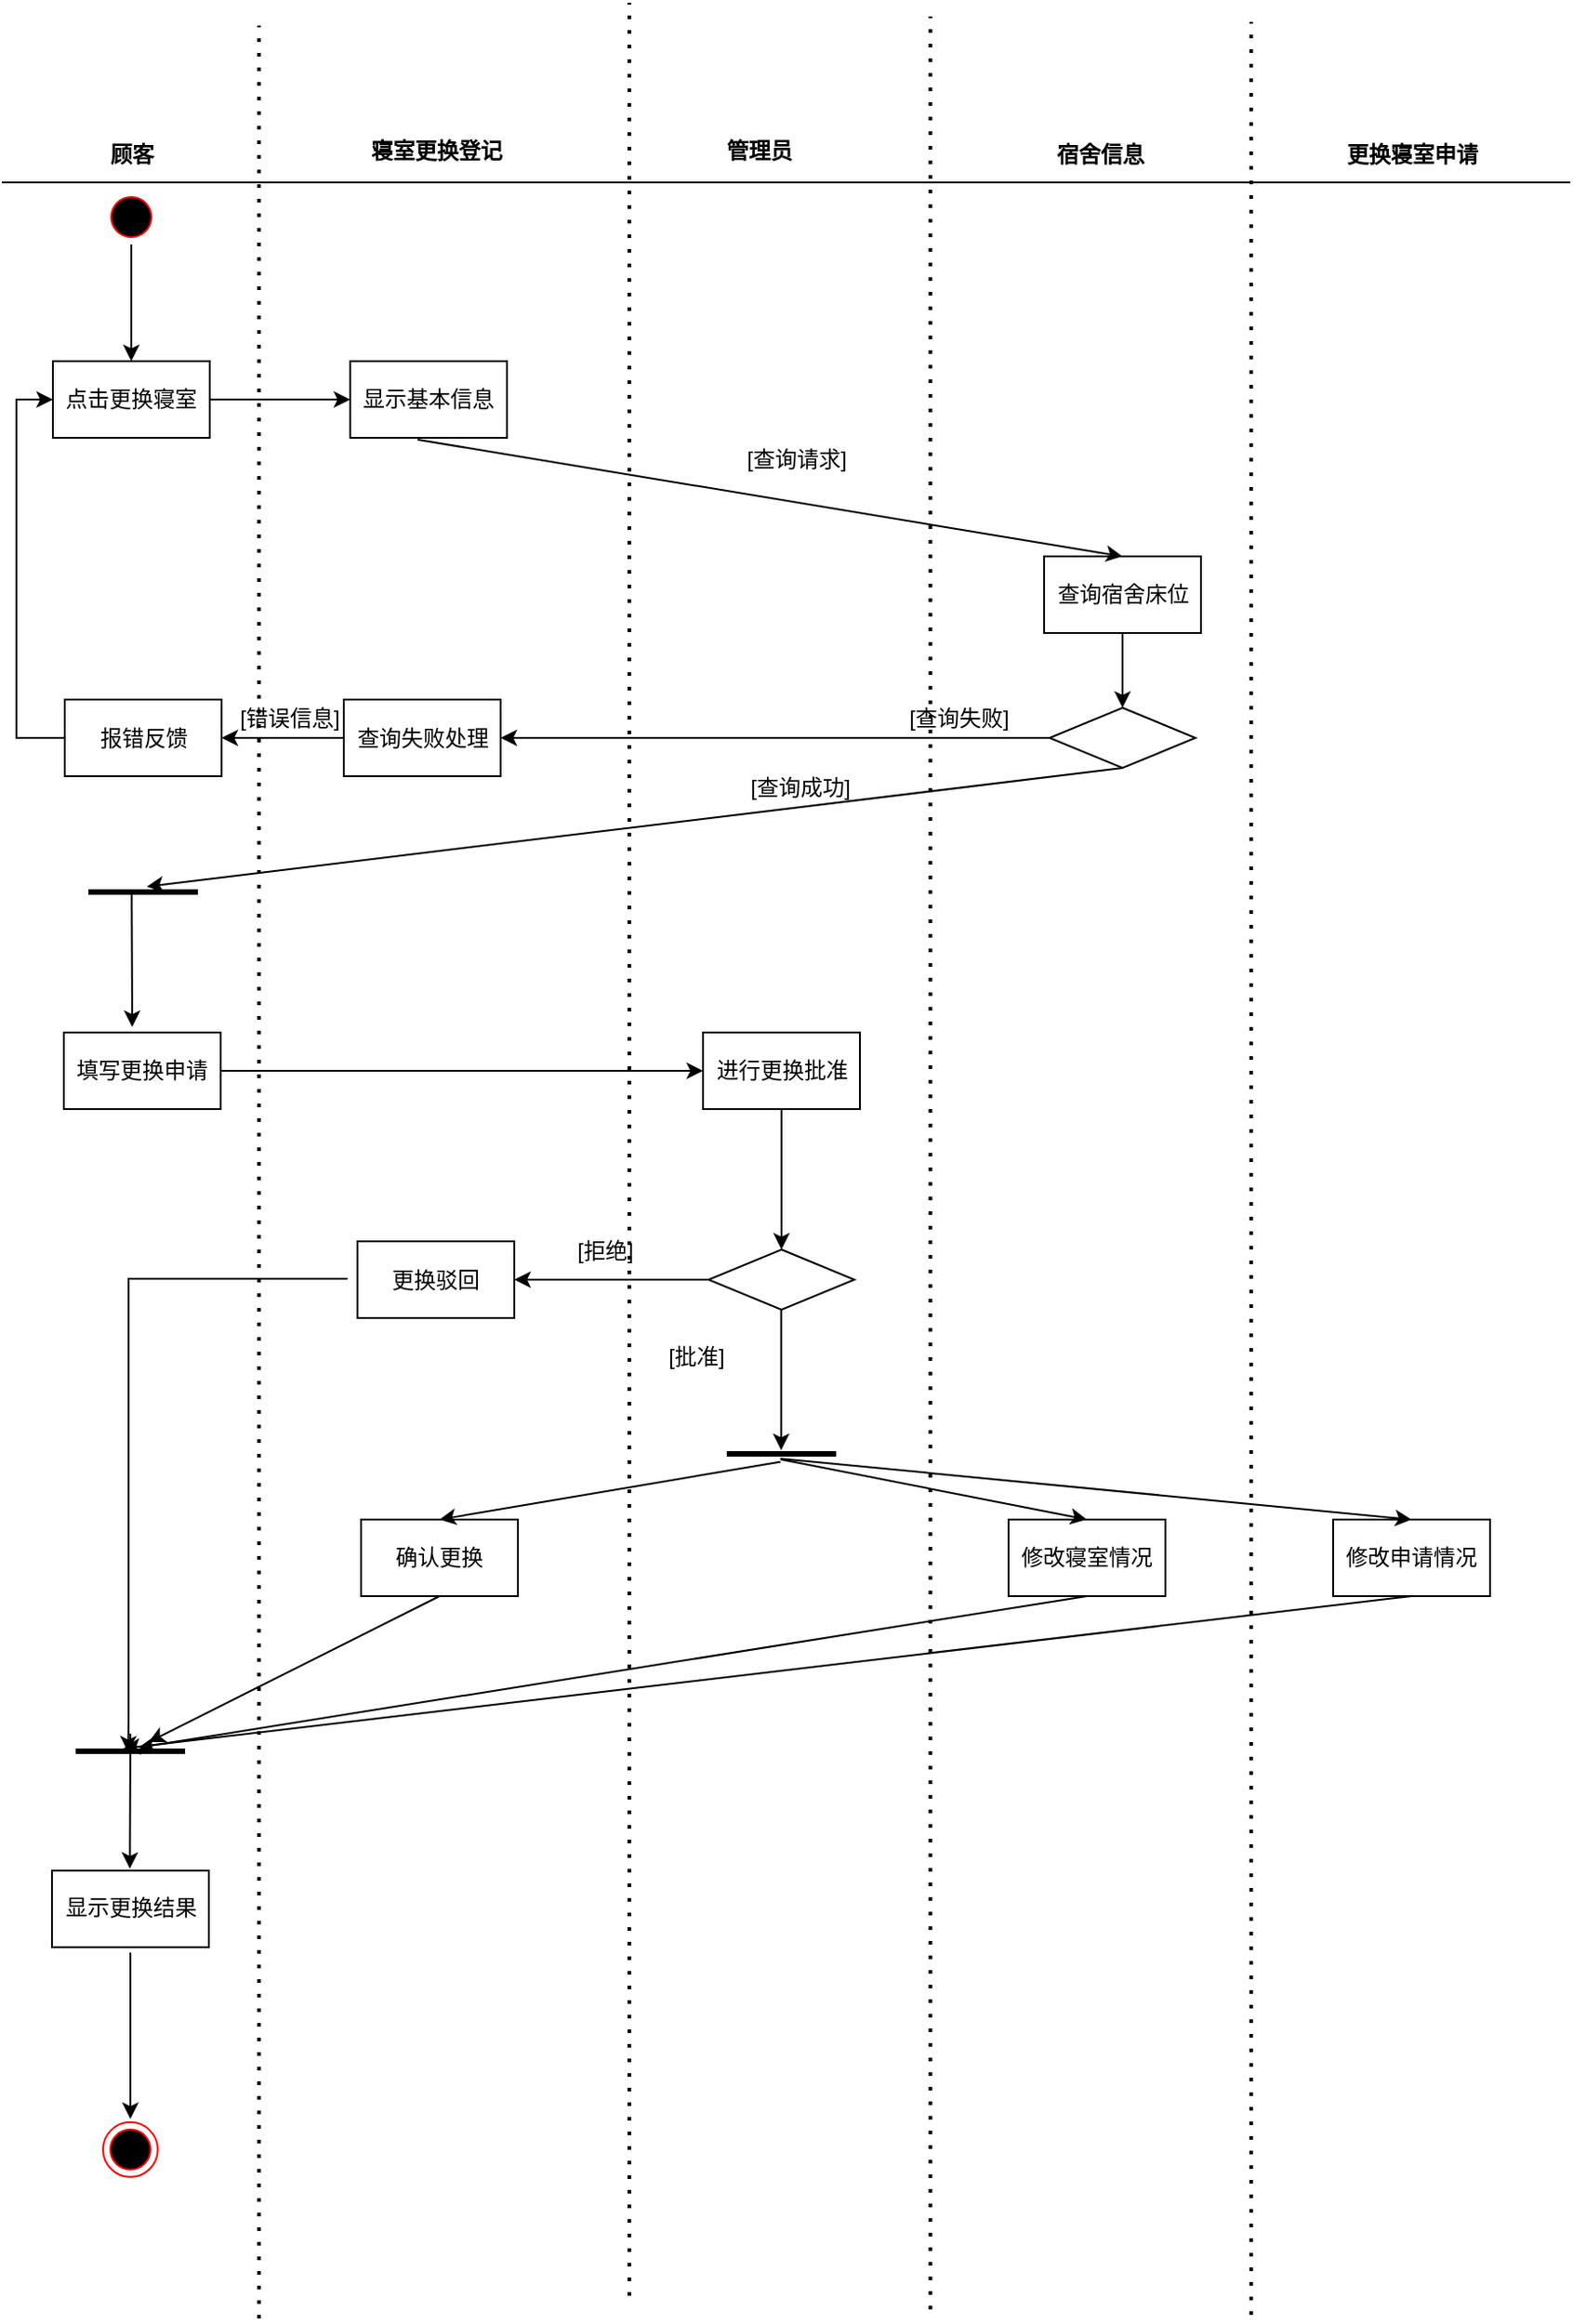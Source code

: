 <mxfile version="21.3.7" type="github">
  <diagram name="第 1 页" id="agc6HrZidbOezbuOOdlW">
    <mxGraphModel dx="749" dy="402" grid="0" gridSize="10" guides="1" tooltips="1" connect="1" arrows="1" fold="1" page="1" pageScale="1" pageWidth="2336" pageHeight="1654" math="0" shadow="0">
      <root>
        <mxCell id="0" />
        <mxCell id="1" parent="0" />
        <mxCell id="w6Kzry9ONnSbnFIz9mlO-1" value="" style="line;strokeWidth=1;fillColor=none;align=left;verticalAlign=middle;spacingTop=-1;spacingLeft=3;spacingRight=3;rotatable=0;labelPosition=right;points=[];portConstraint=eastwest;strokeColor=inherit;" vertex="1" parent="1">
          <mxGeometry x="305" y="170" width="860" height="8" as="geometry" />
        </mxCell>
        <mxCell id="w6Kzry9ONnSbnFIz9mlO-2" value="顾客" style="text;align=center;fontStyle=1;verticalAlign=middle;spacingLeft=3;spacingRight=3;strokeColor=none;rotatable=0;points=[[0,0.5],[1,0.5]];portConstraint=eastwest;html=1;" vertex="1" parent="1">
          <mxGeometry x="352" y="151" width="48" height="16" as="geometry" />
        </mxCell>
        <mxCell id="w6Kzry9ONnSbnFIz9mlO-3" value="管理员" style="text;align=center;fontStyle=1;verticalAlign=middle;spacingLeft=3;spacingRight=3;strokeColor=none;rotatable=0;points=[[0,0.5],[1,0.5]];portConstraint=eastwest;html=1;" vertex="1" parent="1">
          <mxGeometry x="696" y="149" width="48" height="16" as="geometry" />
        </mxCell>
        <mxCell id="w6Kzry9ONnSbnFIz9mlO-4" value="更换寝室申请" style="text;align=center;fontStyle=1;verticalAlign=middle;spacingLeft=3;spacingRight=3;strokeColor=none;rotatable=0;points=[[0,0.5],[1,0.5]];portConstraint=eastwest;html=1;" vertex="1" parent="1">
          <mxGeometry x="1054" y="151" width="48" height="16" as="geometry" />
        </mxCell>
        <mxCell id="w6Kzry9ONnSbnFIz9mlO-5" value="宿舍信息" style="text;align=center;fontStyle=1;verticalAlign=middle;spacingLeft=3;spacingRight=3;strokeColor=none;rotatable=0;points=[[0,0.5],[1,0.5]];portConstraint=eastwest;html=1;" vertex="1" parent="1">
          <mxGeometry x="883" y="151" width="48" height="16" as="geometry" />
        </mxCell>
        <mxCell id="w6Kzry9ONnSbnFIz9mlO-6" style="edgeStyle=orthogonalEdgeStyle;rounded=0;orthogonalLoop=1;jettySize=auto;html=1;" edge="1" parent="1" source="w6Kzry9ONnSbnFIz9mlO-7" target="w6Kzry9ONnSbnFIz9mlO-9">
          <mxGeometry relative="1" as="geometry" />
        </mxCell>
        <mxCell id="w6Kzry9ONnSbnFIz9mlO-7" value="" style="ellipse;html=1;shape=startState;fillColor=#000000;strokeColor=#ff0000;" vertex="1" parent="1">
          <mxGeometry x="361" y="178" width="30" height="30" as="geometry" />
        </mxCell>
        <mxCell id="w6Kzry9ONnSbnFIz9mlO-8" style="edgeStyle=orthogonalEdgeStyle;rounded=0;orthogonalLoop=1;jettySize=auto;html=1;" edge="1" parent="1" source="w6Kzry9ONnSbnFIz9mlO-9" target="w6Kzry9ONnSbnFIz9mlO-10">
          <mxGeometry relative="1" as="geometry" />
        </mxCell>
        <mxCell id="w6Kzry9ONnSbnFIz9mlO-9" value="点击更换寝室" style="html=1;whiteSpace=wrap;" vertex="1" parent="1">
          <mxGeometry x="333" y="272" width="86" height="42" as="geometry" />
        </mxCell>
        <mxCell id="w6Kzry9ONnSbnFIz9mlO-10" value="显示基本信息" style="html=1;whiteSpace=wrap;" vertex="1" parent="1">
          <mxGeometry x="496" y="272" width="86" height="42" as="geometry" />
        </mxCell>
        <mxCell id="w6Kzry9ONnSbnFIz9mlO-11" style="edgeStyle=orthogonalEdgeStyle;rounded=0;orthogonalLoop=1;jettySize=auto;html=1;entryX=0.5;entryY=0;entryDx=0;entryDy=0;" edge="1" parent="1" source="w6Kzry9ONnSbnFIz9mlO-12" target="w6Kzry9ONnSbnFIz9mlO-14">
          <mxGeometry relative="1" as="geometry" />
        </mxCell>
        <mxCell id="w6Kzry9ONnSbnFIz9mlO-12" value="查询宿舍床位" style="html=1;whiteSpace=wrap;" vertex="1" parent="1">
          <mxGeometry x="876.5" y="379" width="86" height="42" as="geometry" />
        </mxCell>
        <mxCell id="w6Kzry9ONnSbnFIz9mlO-13" style="edgeStyle=orthogonalEdgeStyle;rounded=0;orthogonalLoop=1;jettySize=auto;html=1;" edge="1" parent="1" source="w6Kzry9ONnSbnFIz9mlO-14" target="w6Kzry9ONnSbnFIz9mlO-23">
          <mxGeometry relative="1" as="geometry" />
        </mxCell>
        <mxCell id="w6Kzry9ONnSbnFIz9mlO-14" value="" style="rhombus;whiteSpace=wrap;html=1;" vertex="1" parent="1">
          <mxGeometry x="879.5" y="462" width="80" height="33" as="geometry" />
        </mxCell>
        <mxCell id="w6Kzry9ONnSbnFIz9mlO-15" value="" style="ellipse;html=1;shape=endState;fillColor=#000000;strokeColor=#ff0000;" vertex="1" parent="1">
          <mxGeometry x="360.5" y="1237.43" width="30" height="30" as="geometry" />
        </mxCell>
        <mxCell id="w6Kzry9ONnSbnFIz9mlO-16" value="" style="endArrow=classic;html=1;rounded=0;" edge="1" parent="1">
          <mxGeometry width="50" height="50" relative="1" as="geometry">
            <mxPoint x="375.5" y="1144.43" as="sourcePoint" />
            <mxPoint x="375.5" y="1235.622" as="targetPoint" />
          </mxGeometry>
        </mxCell>
        <mxCell id="w6Kzry9ONnSbnFIz9mlO-17" value="" style="endArrow=none;dashed=1;html=1;dashPattern=1 3;strokeWidth=2;rounded=0;" edge="1" parent="1">
          <mxGeometry width="50" height="50" relative="1" as="geometry">
            <mxPoint x="446" y="1345" as="sourcePoint" />
            <mxPoint x="446" y="88" as="targetPoint" />
          </mxGeometry>
        </mxCell>
        <mxCell id="w6Kzry9ONnSbnFIz9mlO-20" value="" style="endArrow=classic;html=1;rounded=0;exitX=0.43;exitY=1.024;exitDx=0;exitDy=0;entryX=0.5;entryY=0;entryDx=0;entryDy=0;exitPerimeter=0;" edge="1" parent="1" source="w6Kzry9ONnSbnFIz9mlO-10" target="w6Kzry9ONnSbnFIz9mlO-12">
          <mxGeometry width="50" height="50" relative="1" as="geometry">
            <mxPoint x="537.66" y="366.93" as="sourcePoint" />
            <mxPoint x="905" y="466" as="targetPoint" />
          </mxGeometry>
        </mxCell>
        <mxCell id="w6Kzry9ONnSbnFIz9mlO-21" value="[查询请求]" style="text;html=1;strokeColor=none;fillColor=none;align=center;verticalAlign=middle;whiteSpace=wrap;rounded=0;" vertex="1" parent="1">
          <mxGeometry x="711" y="311" width="60" height="30" as="geometry" />
        </mxCell>
        <mxCell id="w6Kzry9ONnSbnFIz9mlO-22" style="edgeStyle=orthogonalEdgeStyle;rounded=0;orthogonalLoop=1;jettySize=auto;html=1;" edge="1" parent="1" source="w6Kzry9ONnSbnFIz9mlO-23" target="w6Kzry9ONnSbnFIz9mlO-27">
          <mxGeometry relative="1" as="geometry" />
        </mxCell>
        <mxCell id="w6Kzry9ONnSbnFIz9mlO-23" value="查询失败处理" style="html=1;whiteSpace=wrap;" vertex="1" parent="1">
          <mxGeometry x="492.5" y="457.5" width="86" height="42" as="geometry" />
        </mxCell>
        <mxCell id="w6Kzry9ONnSbnFIz9mlO-24" value="[查询失败]" style="text;html=1;strokeColor=none;fillColor=none;align=center;verticalAlign=middle;whiteSpace=wrap;rounded=0;" vertex="1" parent="1">
          <mxGeometry x="799.5" y="453" width="60" height="30" as="geometry" />
        </mxCell>
        <mxCell id="w6Kzry9ONnSbnFIz9mlO-25" value="确认更换" style="html=1;whiteSpace=wrap;" vertex="1" parent="1">
          <mxGeometry x="502" y="907" width="86" height="42" as="geometry" />
        </mxCell>
        <mxCell id="w6Kzry9ONnSbnFIz9mlO-26" style="edgeStyle=orthogonalEdgeStyle;rounded=0;orthogonalLoop=1;jettySize=auto;html=1;entryX=0;entryY=0.5;entryDx=0;entryDy=0;" edge="1" parent="1" source="w6Kzry9ONnSbnFIz9mlO-27" target="w6Kzry9ONnSbnFIz9mlO-9">
          <mxGeometry relative="1" as="geometry">
            <Array as="points">
              <mxPoint x="313" y="479" />
              <mxPoint x="313" y="293" />
            </Array>
          </mxGeometry>
        </mxCell>
        <mxCell id="w6Kzry9ONnSbnFIz9mlO-27" value="报错反馈" style="html=1;whiteSpace=wrap;" vertex="1" parent="1">
          <mxGeometry x="339.5" y="457.5" width="86" height="42" as="geometry" />
        </mxCell>
        <mxCell id="w6Kzry9ONnSbnFIz9mlO-28" value="[错误信息]" style="text;html=1;strokeColor=none;fillColor=none;align=center;verticalAlign=middle;whiteSpace=wrap;rounded=0;" vertex="1" parent="1">
          <mxGeometry x="432.5" y="453" width="60" height="30" as="geometry" />
        </mxCell>
        <mxCell id="w6Kzry9ONnSbnFIz9mlO-29" value="显示更换结果" style="html=1;whiteSpace=wrap;" vertex="1" parent="1">
          <mxGeometry x="332.5" y="1099.43" width="86" height="42" as="geometry" />
        </mxCell>
        <mxCell id="w6Kzry9ONnSbnFIz9mlO-30" value="" style="line;strokeWidth=3;rotatable=0;dashed=0;labelPosition=right;align=left;verticalAlign=middle;spacingTop=0;spacingLeft=6;points=[];portConstraint=eastwest;fontSize=13;" vertex="1" parent="1">
          <mxGeometry x="352.5" y="558" width="60" height="10" as="geometry" />
        </mxCell>
        <mxCell id="w6Kzry9ONnSbnFIz9mlO-31" value="" style="endArrow=classic;html=1;rounded=0;exitX=0.5;exitY=1;exitDx=0;exitDy=0;entryX=0.533;entryY=0.2;entryDx=0;entryDy=0;entryPerimeter=0;" edge="1" parent="1" source="w6Kzry9ONnSbnFIz9mlO-14" target="w6Kzry9ONnSbnFIz9mlO-30">
          <mxGeometry width="50" height="50" relative="1" as="geometry">
            <mxPoint x="929.5" y="603" as="sourcePoint" />
            <mxPoint x="726.5" y="585" as="targetPoint" />
          </mxGeometry>
        </mxCell>
        <mxCell id="w6Kzry9ONnSbnFIz9mlO-32" value="[查询成功]" style="text;html=1;strokeColor=none;fillColor=none;align=center;verticalAlign=middle;whiteSpace=wrap;rounded=0;" vertex="1" parent="1">
          <mxGeometry x="712.5" y="491" width="60" height="30" as="geometry" />
        </mxCell>
        <mxCell id="w6Kzry9ONnSbnFIz9mlO-41" value="寝室更换登记" style="text;align=center;fontStyle=1;verticalAlign=middle;spacingLeft=3;spacingRight=3;strokeColor=none;rotatable=0;points=[[0,0.5],[1,0.5]];portConstraint=eastwest;html=1;" vertex="1" parent="1">
          <mxGeometry x="519" y="149" width="48" height="16" as="geometry" />
        </mxCell>
        <mxCell id="w6Kzry9ONnSbnFIz9mlO-43" value="" style="endArrow=classic;html=1;rounded=0;exitX=0.395;exitY=0.642;exitDx=0;exitDy=0;exitPerimeter=0;" edge="1" parent="1" source="w6Kzry9ONnSbnFIz9mlO-30">
          <mxGeometry width="50" height="50" relative="1" as="geometry">
            <mxPoint x="414.5" y="627" as="sourcePoint" />
            <mxPoint x="376.5" y="637" as="targetPoint" />
          </mxGeometry>
        </mxCell>
        <mxCell id="w6Kzry9ONnSbnFIz9mlO-44" style="edgeStyle=orthogonalEdgeStyle;rounded=0;orthogonalLoop=1;jettySize=auto;html=1;" edge="1" parent="1" source="w6Kzry9ONnSbnFIz9mlO-45" target="w6Kzry9ONnSbnFIz9mlO-47">
          <mxGeometry relative="1" as="geometry" />
        </mxCell>
        <mxCell id="w6Kzry9ONnSbnFIz9mlO-45" value="填写更换申请" style="html=1;whiteSpace=wrap;" vertex="1" parent="1">
          <mxGeometry x="339" y="640" width="86" height="42" as="geometry" />
        </mxCell>
        <mxCell id="w6Kzry9ONnSbnFIz9mlO-46" style="edgeStyle=orthogonalEdgeStyle;rounded=0;orthogonalLoop=1;jettySize=auto;html=1;entryX=0.5;entryY=0;entryDx=0;entryDy=0;" edge="1" parent="1" source="w6Kzry9ONnSbnFIz9mlO-47" target="w6Kzry9ONnSbnFIz9mlO-50">
          <mxGeometry relative="1" as="geometry" />
        </mxCell>
        <mxCell id="w6Kzry9ONnSbnFIz9mlO-47" value="进行更换批准" style="html=1;whiteSpace=wrap;" vertex="1" parent="1">
          <mxGeometry x="689.5" y="640" width="86" height="42" as="geometry" />
        </mxCell>
        <mxCell id="w6Kzry9ONnSbnFIz9mlO-49" style="edgeStyle=orthogonalEdgeStyle;rounded=0;orthogonalLoop=1;jettySize=auto;html=1;entryX=1;entryY=0.5;entryDx=0;entryDy=0;" edge="1" parent="1" source="w6Kzry9ONnSbnFIz9mlO-50" target="w6Kzry9ONnSbnFIz9mlO-59">
          <mxGeometry relative="1" as="geometry" />
        </mxCell>
        <mxCell id="w6Kzry9ONnSbnFIz9mlO-50" value="" style="rhombus;whiteSpace=wrap;html=1;" vertex="1" parent="1">
          <mxGeometry x="692.5" y="759" width="80" height="33" as="geometry" />
        </mxCell>
        <mxCell id="w6Kzry9ONnSbnFIz9mlO-51" value="" style="line;strokeWidth=3;rotatable=0;dashed=0;labelPosition=right;align=left;verticalAlign=middle;spacingTop=0;spacingLeft=6;points=[];portConstraint=eastwest;fontSize=13;" vertex="1" parent="1">
          <mxGeometry x="702.5" y="866" width="60" height="10" as="geometry" />
        </mxCell>
        <mxCell id="w6Kzry9ONnSbnFIz9mlO-52" value="" style="endArrow=classic;html=1;rounded=0;exitX=0.49;exitY=0.932;exitDx=0;exitDy=0;exitPerimeter=0;entryX=0.5;entryY=0;entryDx=0;entryDy=0;" edge="1" parent="1" source="w6Kzry9ONnSbnFIz9mlO-51" target="w6Kzry9ONnSbnFIz9mlO-25">
          <mxGeometry width="50" height="50" relative="1" as="geometry">
            <mxPoint x="715" y="958" as="sourcePoint" />
            <mxPoint x="765" y="908" as="targetPoint" />
          </mxGeometry>
        </mxCell>
        <mxCell id="w6Kzry9ONnSbnFIz9mlO-53" value="[批准]" style="text;html=1;strokeColor=none;fillColor=none;align=center;verticalAlign=middle;whiteSpace=wrap;rounded=0;" vertex="1" parent="1">
          <mxGeometry x="656" y="803" width="60" height="30" as="geometry" />
        </mxCell>
        <mxCell id="w6Kzry9ONnSbnFIz9mlO-54" value="[拒绝]" style="text;html=1;strokeColor=none;fillColor=none;align=center;verticalAlign=middle;whiteSpace=wrap;rounded=0;" vertex="1" parent="1">
          <mxGeometry x="606" y="745" width="60" height="30" as="geometry" />
        </mxCell>
        <mxCell id="w6Kzry9ONnSbnFIz9mlO-55" value="" style="line;strokeWidth=3;rotatable=0;dashed=0;labelPosition=right;align=left;verticalAlign=middle;spacingTop=0;spacingLeft=6;points=[];portConstraint=eastwest;fontSize=13;" vertex="1" parent="1">
          <mxGeometry x="345.5" y="1029" width="60" height="10" as="geometry" />
        </mxCell>
        <mxCell id="w6Kzry9ONnSbnFIz9mlO-56" value="" style="endArrow=classic;html=1;rounded=0;" edge="1" parent="1">
          <mxGeometry width="50" height="50" relative="1" as="geometry">
            <mxPoint x="375.5" y="1024.43" as="sourcePoint" />
            <mxPoint x="375.21" y="1098.432" as="targetPoint" />
          </mxGeometry>
        </mxCell>
        <mxCell id="w6Kzry9ONnSbnFIz9mlO-57" value="" style="endArrow=classic;html=1;rounded=0;exitX=0.5;exitY=1;exitDx=0;exitDy=0;" edge="1" parent="1" source="w6Kzry9ONnSbnFIz9mlO-25" target="w6Kzry9ONnSbnFIz9mlO-55">
          <mxGeometry width="50" height="50" relative="1" as="geometry">
            <mxPoint x="514" y="1052" as="sourcePoint" />
            <mxPoint x="564" y="1002" as="targetPoint" />
          </mxGeometry>
        </mxCell>
        <mxCell id="w6Kzry9ONnSbnFIz9mlO-58" style="edgeStyle=orthogonalEdgeStyle;rounded=0;orthogonalLoop=1;jettySize=auto;html=1;entryX=0.479;entryY=0.564;entryDx=0;entryDy=0;entryPerimeter=0;" edge="1" parent="1" target="w6Kzry9ONnSbnFIz9mlO-55">
          <mxGeometry relative="1" as="geometry">
            <mxPoint x="494.5" y="775.001" as="sourcePoint" />
            <Array as="points">
              <mxPoint x="374.5" y="775.43" />
              <mxPoint x="374.5" y="1018.43" />
            </Array>
          </mxGeometry>
        </mxCell>
        <mxCell id="w6Kzry9ONnSbnFIz9mlO-59" value="更换驳回" style="html=1;whiteSpace=wrap;" vertex="1" parent="1">
          <mxGeometry x="500" y="754.5" width="86" height="42" as="geometry" />
        </mxCell>
        <mxCell id="w6Kzry9ONnSbnFIz9mlO-60" value="修改申请情况" style="html=1;whiteSpace=wrap;" vertex="1" parent="1">
          <mxGeometry x="1035" y="907" width="86" height="42" as="geometry" />
        </mxCell>
        <mxCell id="w6Kzry9ONnSbnFIz9mlO-61" value="" style="endArrow=classic;html=1;rounded=0;exitX=0.489;exitY=0.76;exitDx=0;exitDy=0;exitPerimeter=0;entryX=0.5;entryY=0;entryDx=0;entryDy=0;" edge="1" parent="1" source="w6Kzry9ONnSbnFIz9mlO-51" target="w6Kzry9ONnSbnFIz9mlO-60">
          <mxGeometry width="50" height="50" relative="1" as="geometry">
            <mxPoint x="735" y="863" as="sourcePoint" />
            <mxPoint x="555" y="917" as="targetPoint" />
          </mxGeometry>
        </mxCell>
        <mxCell id="w6Kzry9ONnSbnFIz9mlO-62" value="" style="endArrow=classic;html=1;rounded=0;exitX=0.5;exitY=1;exitDx=0;exitDy=0;entryX=0.438;entryY=0.347;entryDx=0;entryDy=0;entryPerimeter=0;" edge="1" parent="1" source="w6Kzry9ONnSbnFIz9mlO-60" target="w6Kzry9ONnSbnFIz9mlO-55">
          <mxGeometry width="50" height="50" relative="1" as="geometry">
            <mxPoint x="735" y="862" as="sourcePoint" />
            <mxPoint x="387.576" y="1011" as="targetPoint" />
          </mxGeometry>
        </mxCell>
        <mxCell id="w6Kzry9ONnSbnFIz9mlO-63" value="" style="endArrow=none;dashed=1;html=1;dashPattern=1 3;strokeWidth=2;rounded=0;" edge="1" parent="1">
          <mxGeometry width="50" height="50" relative="1" as="geometry">
            <mxPoint x="649.09" y="1332.5" as="sourcePoint" />
            <mxPoint x="649.09" y="75.5" as="targetPoint" />
          </mxGeometry>
        </mxCell>
        <mxCell id="w6Kzry9ONnSbnFIz9mlO-64" value="" style="endArrow=none;dashed=1;html=1;dashPattern=1 3;strokeWidth=2;rounded=0;" edge="1" parent="1">
          <mxGeometry width="50" height="50" relative="1" as="geometry">
            <mxPoint x="814.18" y="1340" as="sourcePoint" />
            <mxPoint x="814.18" y="83" as="targetPoint" />
          </mxGeometry>
        </mxCell>
        <mxCell id="w6Kzry9ONnSbnFIz9mlO-65" value="" style="endArrow=none;dashed=1;html=1;dashPattern=1 3;strokeWidth=2;rounded=0;" edge="1" parent="1">
          <mxGeometry width="50" height="50" relative="1" as="geometry">
            <mxPoint x="990" y="1343" as="sourcePoint" />
            <mxPoint x="990" y="86" as="targetPoint" />
          </mxGeometry>
        </mxCell>
        <mxCell id="w6Kzry9ONnSbnFIz9mlO-66" style="edgeStyle=orthogonalEdgeStyle;rounded=0;orthogonalLoop=1;jettySize=auto;html=1;entryX=0.5;entryY=0;entryDx=0;entryDy=0;" edge="1" parent="1">
          <mxGeometry relative="1" as="geometry">
            <mxPoint x="732.33" y="792" as="sourcePoint" />
            <mxPoint x="732.33" y="869" as="targetPoint" />
          </mxGeometry>
        </mxCell>
        <mxCell id="w6Kzry9ONnSbnFIz9mlO-67" value="修改寝室情况" style="html=1;whiteSpace=wrap;" vertex="1" parent="1">
          <mxGeometry x="857" y="907" width="86" height="42" as="geometry" />
        </mxCell>
        <mxCell id="w6Kzry9ONnSbnFIz9mlO-68" value="" style="endArrow=classic;html=1;rounded=0;entryX=0.5;entryY=0;entryDx=0;entryDy=0;" edge="1" parent="1" target="w6Kzry9ONnSbnFIz9mlO-67">
          <mxGeometry width="50" height="50" relative="1" as="geometry">
            <mxPoint x="732" y="874" as="sourcePoint" />
            <mxPoint x="1088" y="917" as="targetPoint" />
          </mxGeometry>
        </mxCell>
        <mxCell id="w6Kzry9ONnSbnFIz9mlO-69" value="" style="endArrow=classic;html=1;rounded=0;exitX=0.5;exitY=1;exitDx=0;exitDy=0;" edge="1" parent="1" source="w6Kzry9ONnSbnFIz9mlO-67">
          <mxGeometry width="50" height="50" relative="1" as="geometry">
            <mxPoint x="1088" y="959" as="sourcePoint" />
            <mxPoint x="380" y="1032" as="targetPoint" />
          </mxGeometry>
        </mxCell>
      </root>
    </mxGraphModel>
  </diagram>
</mxfile>
